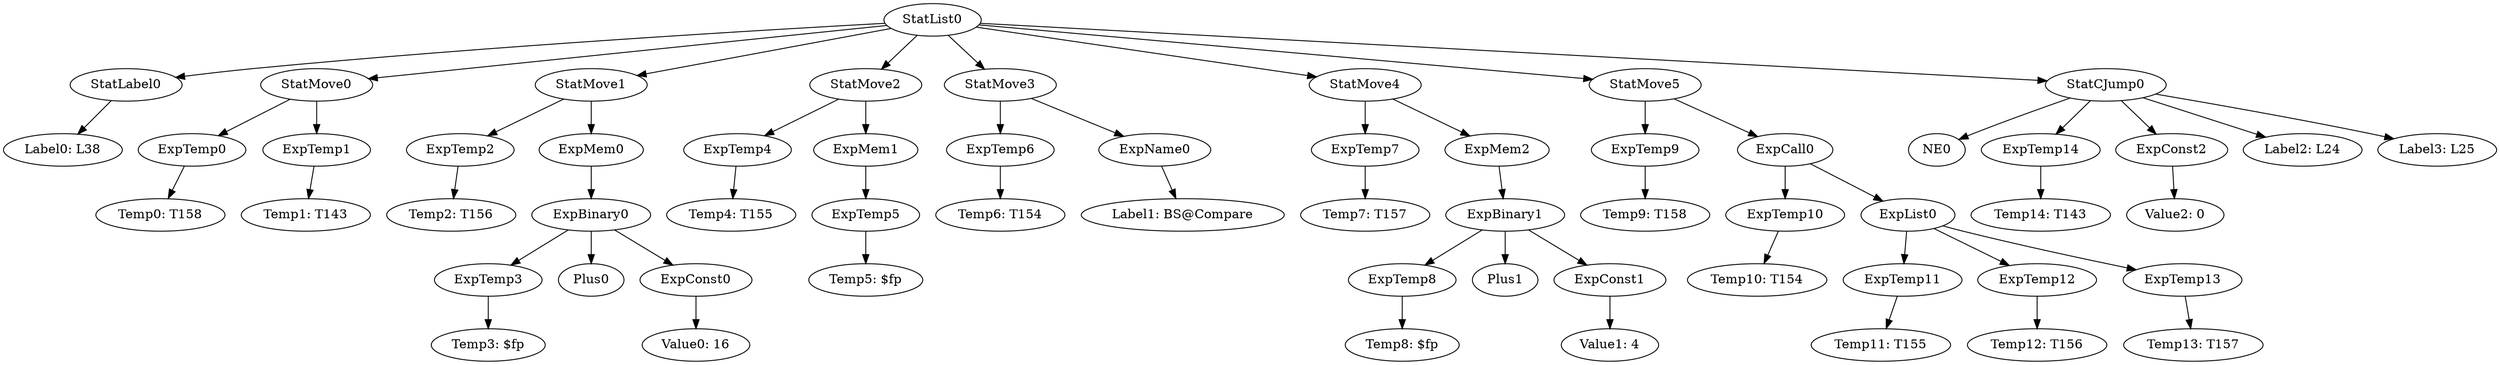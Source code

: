 digraph {
	ordering = out;
	ExpConst2 -> "Value2: 0";
	ExpTemp13 -> "Temp13: T157";
	ExpList0 -> ExpTemp11;
	ExpList0 -> ExpTemp12;
	ExpList0 -> ExpTemp13;
	ExpTemp9 -> "Temp9: T158";
	ExpCall0 -> ExpTemp10;
	ExpCall0 -> ExpList0;
	ExpMem2 -> ExpBinary1;
	StatMove5 -> ExpTemp9;
	StatMove5 -> ExpCall0;
	ExpConst1 -> "Value1: 4";
	ExpConst0 -> "Value0: 16";
	ExpMem1 -> ExpTemp5;
	ExpTemp3 -> "Temp3: $fp";
	ExpTemp10 -> "Temp10: T154";
	ExpTemp2 -> "Temp2: T156";
	StatMove2 -> ExpTemp4;
	StatMove2 -> ExpMem1;
	StatLabel0 -> "Label0: L38";
	StatList0 -> StatLabel0;
	StatList0 -> StatMove0;
	StatList0 -> StatMove1;
	StatList0 -> StatMove2;
	StatList0 -> StatMove3;
	StatList0 -> StatMove4;
	StatList0 -> StatMove5;
	StatList0 -> StatCJump0;
	ExpTemp0 -> "Temp0: T158";
	ExpTemp12 -> "Temp12: T156";
	ExpBinary0 -> ExpTemp3;
	ExpBinary0 -> Plus0;
	ExpBinary0 -> ExpConst0;
	StatMove0 -> ExpTemp0;
	StatMove0 -> ExpTemp1;
	StatCJump0 -> NE0;
	StatCJump0 -> ExpTemp14;
	StatCJump0 -> ExpConst2;
	StatCJump0 -> "Label2: L24";
	StatCJump0 -> "Label3: L25";
	StatMove1 -> ExpTemp2;
	StatMove1 -> ExpMem0;
	ExpTemp8 -> "Temp8: $fp";
	ExpBinary1 -> ExpTemp8;
	ExpBinary1 -> Plus1;
	ExpBinary1 -> ExpConst1;
	ExpTemp14 -> "Temp14: T143";
	ExpTemp1 -> "Temp1: T143";
	ExpTemp5 -> "Temp5: $fp";
	ExpTemp6 -> "Temp6: T154";
	ExpTemp11 -> "Temp11: T155";
	StatMove3 -> ExpTemp6;
	StatMove3 -> ExpName0;
	ExpName0 -> "Label1: BS@Compare";
	ExpTemp4 -> "Temp4: T155";
	ExpTemp7 -> "Temp7: T157";
	ExpMem0 -> ExpBinary0;
	StatMove4 -> ExpTemp7;
	StatMove4 -> ExpMem2;
}


